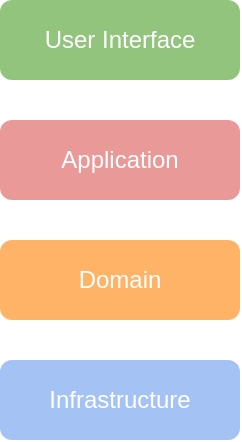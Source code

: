 <mxfile>
    <diagram id="9GOSIzSt5ZUlFtkNZdQf" name="Page-1">
        <mxGraphModel dx="1693" dy="820" grid="1" gridSize="10" guides="1" tooltips="1" connect="1" arrows="1" fold="1" page="1" pageScale="1" pageWidth="850" pageHeight="1100" math="0" shadow="0">
            <root>
                <mxCell id="0"/>
                <mxCell id="1" parent="0"/>
                <mxCell id="2" value="&lt;font color=&quot;#ffffff&quot;&gt;User Interface&lt;/font&gt;" style="rounded=1;whiteSpace=wrap;html=1;fillColor=#93c47dff;strokeColor=none;glass=0;shadow=0;" parent="1" vertex="1">
                    <mxGeometry x="40" y="40" width="120" height="40" as="geometry"/>
                </mxCell>
                <mxCell id="3" value="&lt;font color=&quot;#ffffff&quot;&gt;Application&lt;br&gt;&lt;/font&gt;" style="rounded=1;whiteSpace=wrap;html=1;fillColor=#ea9999ff;strokeColor=none;glass=0;shadow=0;" parent="1" vertex="1">
                    <mxGeometry x="40" y="100" width="120" height="40" as="geometry"/>
                </mxCell>
                <mxCell id="4" value="&lt;font color=&quot;#ffffff&quot;&gt;Domain&lt;/font&gt;" style="rounded=1;whiteSpace=wrap;html=1;fillColor=#FFB366;strokeColor=none;glass=0;shadow=0;" parent="1" vertex="1">
                    <mxGeometry x="40" y="160" width="120" height="40" as="geometry"/>
                </mxCell>
                <mxCell id="5" value="&lt;font color=&quot;#ffffff&quot;&gt;Infrastructure&lt;/font&gt;" style="rounded=1;whiteSpace=wrap;html=1;fillColor=#a4c2f4ff;strokeColor=none;" parent="1" vertex="1">
                    <mxGeometry x="40" y="220" width="120" height="40" as="geometry"/>
                </mxCell>
            </root>
        </mxGraphModel>
    </diagram>
</mxfile>
